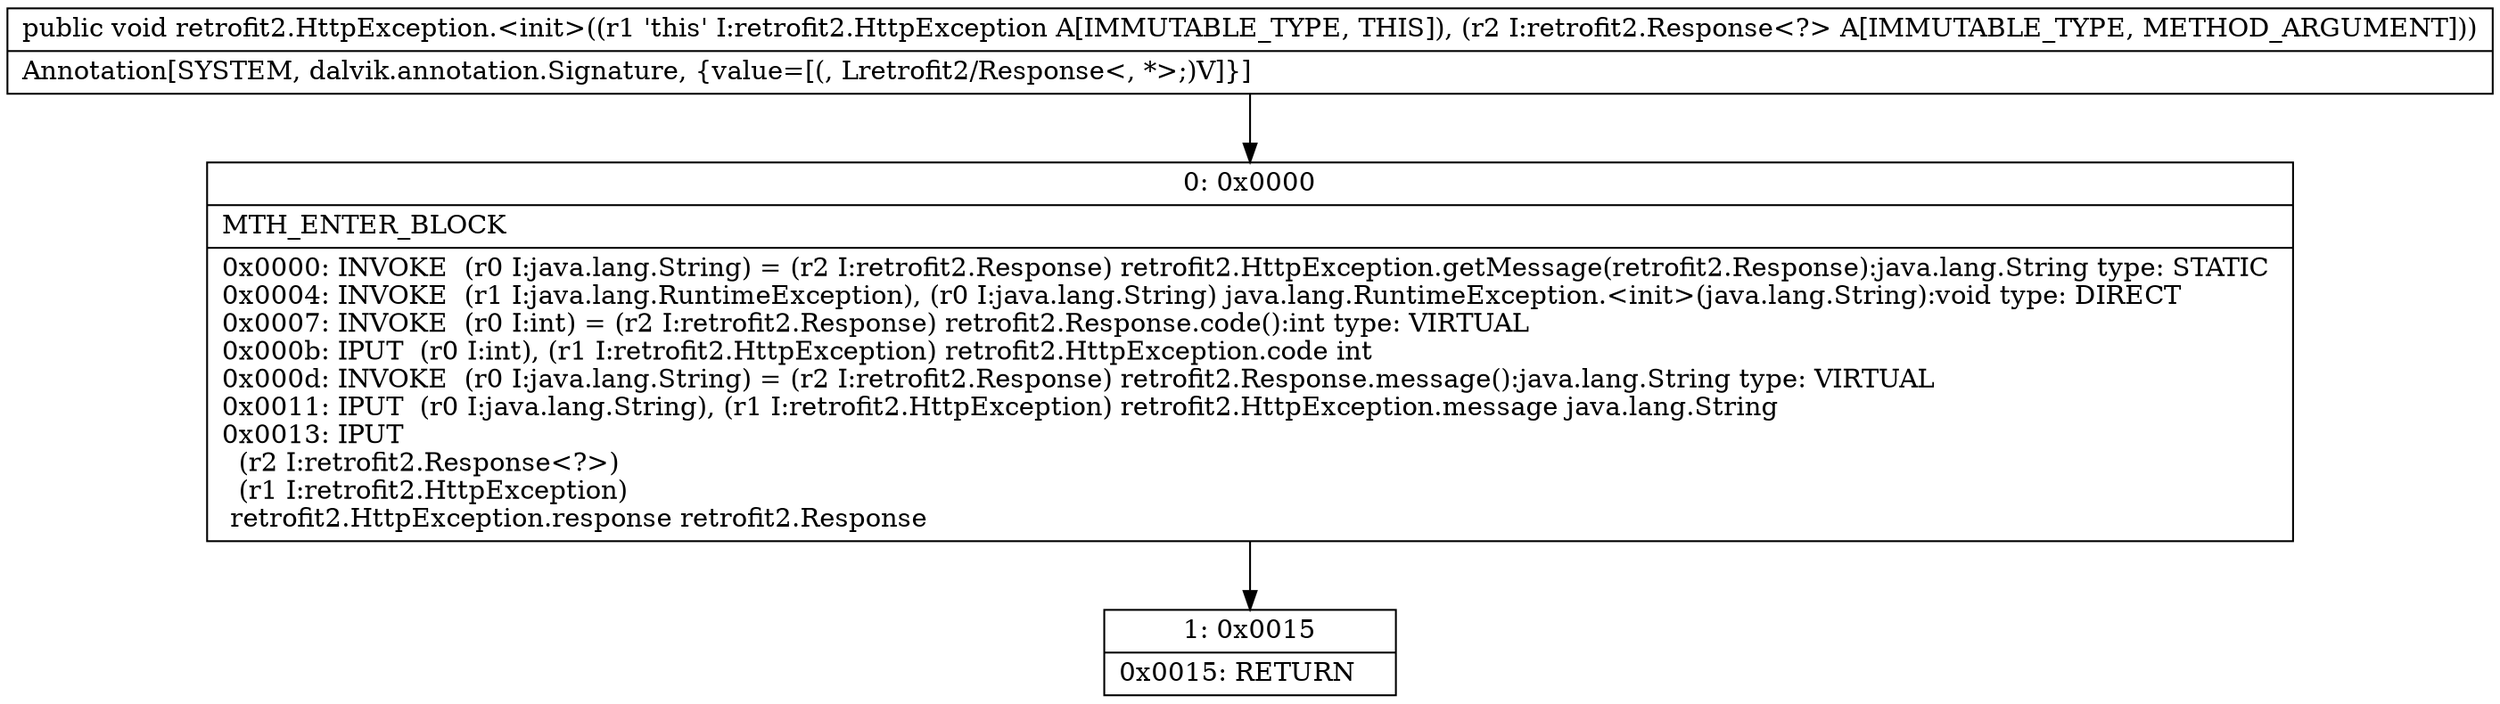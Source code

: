 digraph "CFG forretrofit2.HttpException.\<init\>(Lretrofit2\/Response;)V" {
Node_0 [shape=record,label="{0\:\ 0x0000|MTH_ENTER_BLOCK\l|0x0000: INVOKE  (r0 I:java.lang.String) = (r2 I:retrofit2.Response) retrofit2.HttpException.getMessage(retrofit2.Response):java.lang.String type: STATIC \l0x0004: INVOKE  (r1 I:java.lang.RuntimeException), (r0 I:java.lang.String) java.lang.RuntimeException.\<init\>(java.lang.String):void type: DIRECT \l0x0007: INVOKE  (r0 I:int) = (r2 I:retrofit2.Response) retrofit2.Response.code():int type: VIRTUAL \l0x000b: IPUT  (r0 I:int), (r1 I:retrofit2.HttpException) retrofit2.HttpException.code int \l0x000d: INVOKE  (r0 I:java.lang.String) = (r2 I:retrofit2.Response) retrofit2.Response.message():java.lang.String type: VIRTUAL \l0x0011: IPUT  (r0 I:java.lang.String), (r1 I:retrofit2.HttpException) retrofit2.HttpException.message java.lang.String \l0x0013: IPUT  \l  (r2 I:retrofit2.Response\<?\>)\l  (r1 I:retrofit2.HttpException)\l retrofit2.HttpException.response retrofit2.Response \l}"];
Node_1 [shape=record,label="{1\:\ 0x0015|0x0015: RETURN   \l}"];
MethodNode[shape=record,label="{public void retrofit2.HttpException.\<init\>((r1 'this' I:retrofit2.HttpException A[IMMUTABLE_TYPE, THIS]), (r2 I:retrofit2.Response\<?\> A[IMMUTABLE_TYPE, METHOD_ARGUMENT]))  | Annotation[SYSTEM, dalvik.annotation.Signature, \{value=[(, Lretrofit2\/Response\<, *\>;)V]\}]\l}"];
MethodNode -> Node_0;
Node_0 -> Node_1;
}

